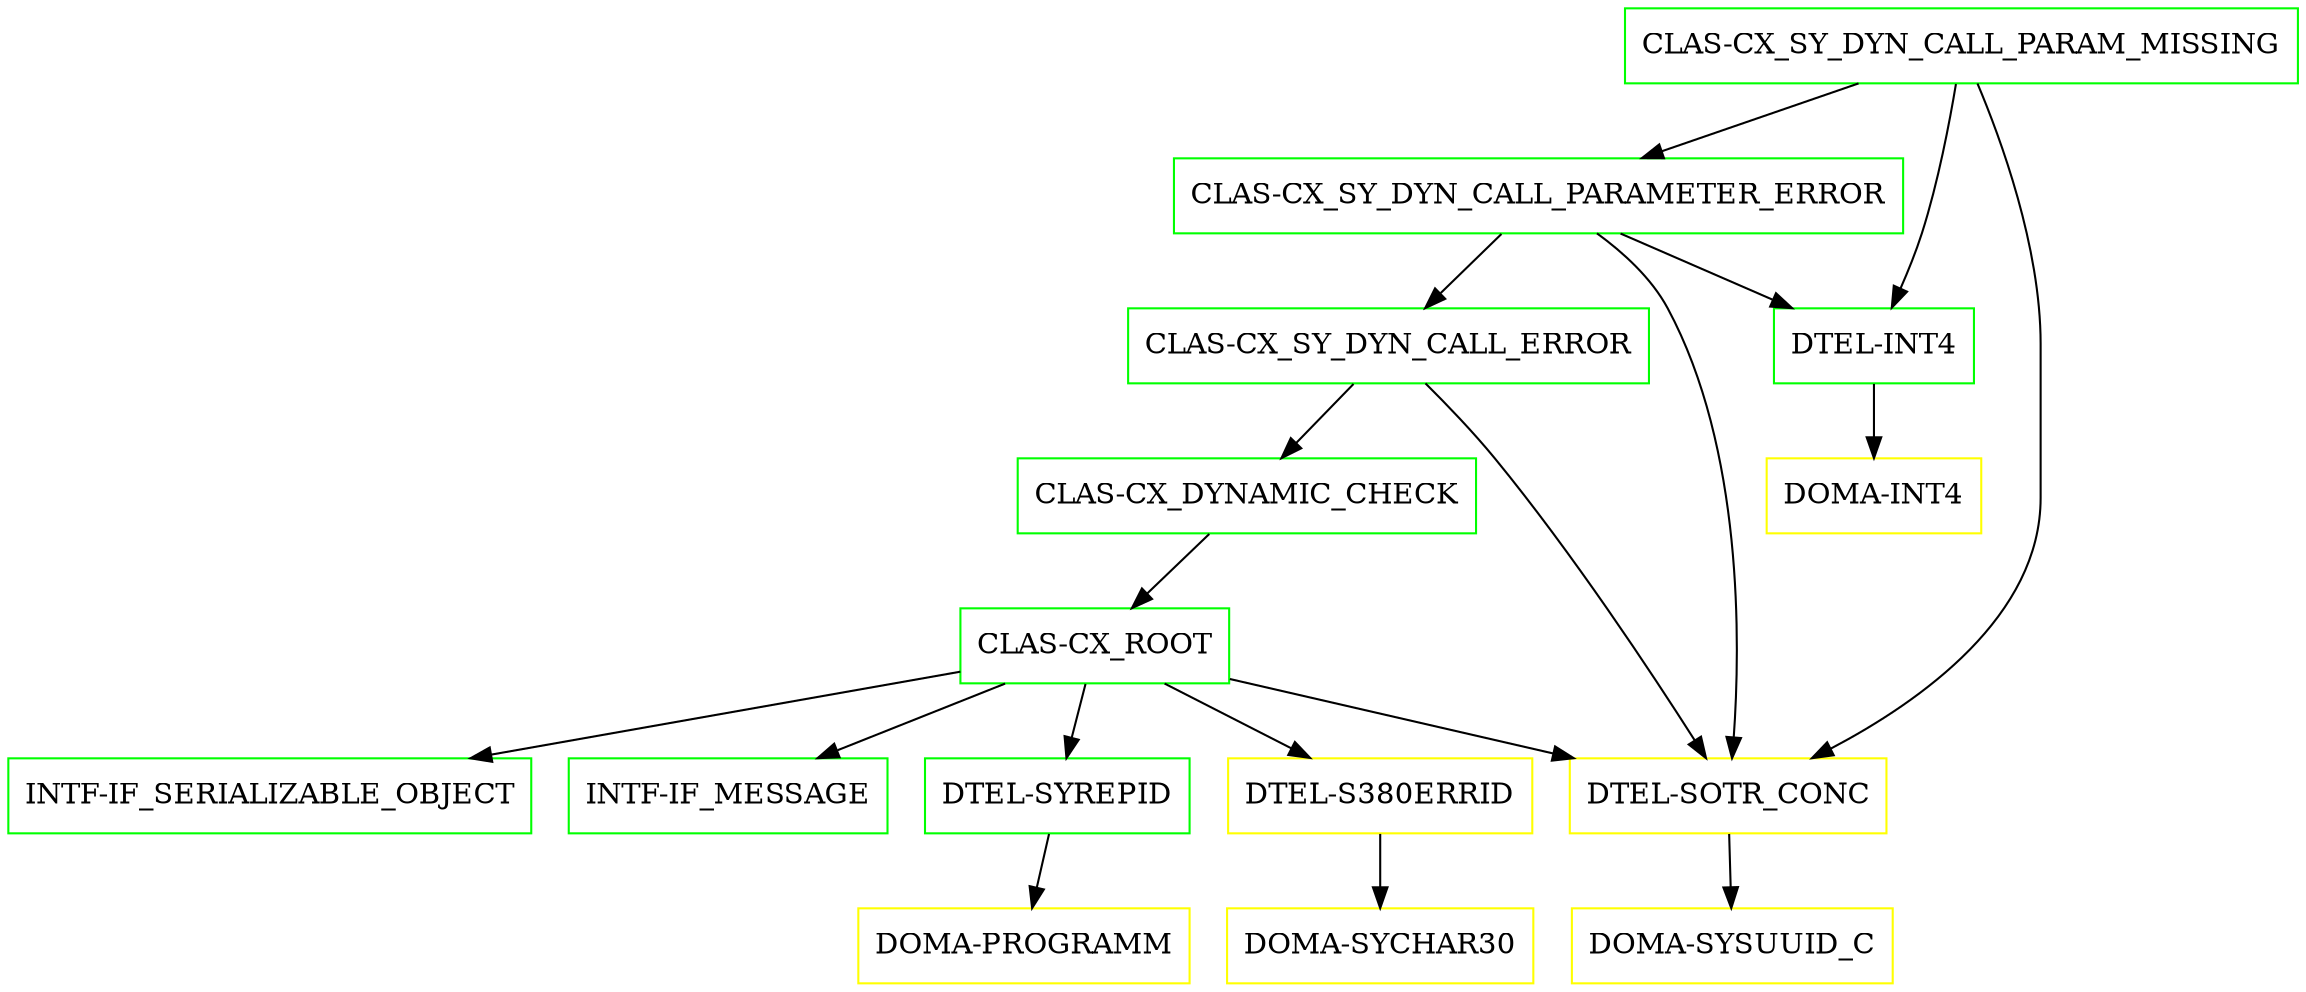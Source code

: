 digraph G {
  "CLAS-CX_SY_DYN_CALL_PARAM_MISSING" [shape=box,color=green];
  "CLAS-CX_SY_DYN_CALL_PARAMETER_ERROR" [shape=box,color=green,URL="./CLAS_CX_SY_DYN_CALL_PARAMETER_ERROR.html"];
  "CLAS-CX_SY_DYN_CALL_ERROR" [shape=box,color=green,URL="./CLAS_CX_SY_DYN_CALL_ERROR.html"];
  "CLAS-CX_DYNAMIC_CHECK" [shape=box,color=green,URL="./CLAS_CX_DYNAMIC_CHECK.html"];
  "CLAS-CX_ROOT" [shape=box,color=green,URL="./CLAS_CX_ROOT.html"];
  "INTF-IF_SERIALIZABLE_OBJECT" [shape=box,color=green,URL="./INTF_IF_SERIALIZABLE_OBJECT.html"];
  "INTF-IF_MESSAGE" [shape=box,color=green,URL="./INTF_IF_MESSAGE.html"];
  "DTEL-SYREPID" [shape=box,color=green,URL="./DTEL_SYREPID.html"];
  "DOMA-PROGRAMM" [shape=box,color=yellow,URL="./DOMA_PROGRAMM.html"];
  "DTEL-S380ERRID" [shape=box,color=yellow,URL="./DTEL_S380ERRID.html"];
  "DOMA-SYCHAR30" [shape=box,color=yellow,URL="./DOMA_SYCHAR30.html"];
  "DTEL-SOTR_CONC" [shape=box,color=yellow,URL="./DTEL_SOTR_CONC.html"];
  "DOMA-SYSUUID_C" [shape=box,color=yellow,URL="./DOMA_SYSUUID_C.html"];
  "DTEL-INT4" [shape=box,color=green,URL="./DTEL_INT4.html"];
  "DOMA-INT4" [shape=box,color=yellow,URL="./DOMA_INT4.html"];
  "CLAS-CX_SY_DYN_CALL_PARAM_MISSING" -> "DTEL-SOTR_CONC";
  "CLAS-CX_SY_DYN_CALL_PARAM_MISSING" -> "DTEL-INT4";
  "CLAS-CX_SY_DYN_CALL_PARAM_MISSING" -> "CLAS-CX_SY_DYN_CALL_PARAMETER_ERROR";
  "CLAS-CX_SY_DYN_CALL_PARAMETER_ERROR" -> "DTEL-SOTR_CONC";
  "CLAS-CX_SY_DYN_CALL_PARAMETER_ERROR" -> "DTEL-INT4";
  "CLAS-CX_SY_DYN_CALL_PARAMETER_ERROR" -> "CLAS-CX_SY_DYN_CALL_ERROR";
  "CLAS-CX_SY_DYN_CALL_ERROR" -> "DTEL-SOTR_CONC";
  "CLAS-CX_SY_DYN_CALL_ERROR" -> "CLAS-CX_DYNAMIC_CHECK";
  "CLAS-CX_DYNAMIC_CHECK" -> "CLAS-CX_ROOT";
  "CLAS-CX_ROOT" -> "DTEL-SOTR_CONC";
  "CLAS-CX_ROOT" -> "DTEL-S380ERRID";
  "CLAS-CX_ROOT" -> "DTEL-SYREPID";
  "CLAS-CX_ROOT" -> "INTF-IF_MESSAGE";
  "CLAS-CX_ROOT" -> "INTF-IF_SERIALIZABLE_OBJECT";
  "DTEL-SYREPID" -> "DOMA-PROGRAMM";
  "DTEL-S380ERRID" -> "DOMA-SYCHAR30";
  "DTEL-SOTR_CONC" -> "DOMA-SYSUUID_C";
  "DTEL-INT4" -> "DOMA-INT4";
}
